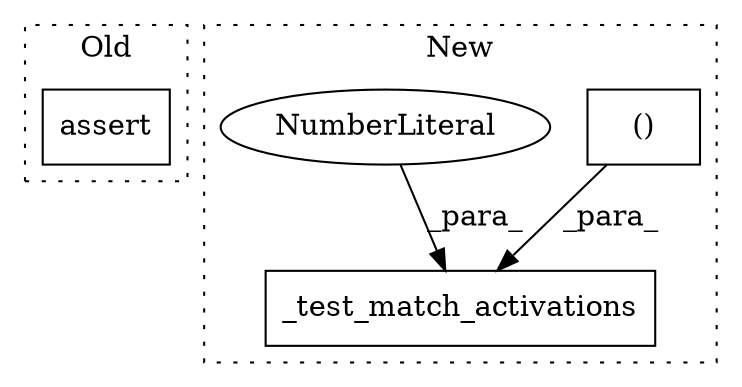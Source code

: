digraph G {
subgraph cluster0 {
1 [label="assert" a="32" s="47084,47129" l="29,1" shape="box"];
label = "Old";
style="dotted";
}
subgraph cluster1 {
2 [label="_test_match_activations" a="32" s="43758,43857" l="24,1" shape="box"];
3 [label="()" a="106" s="43799" l="37" shape="box"];
4 [label="NumberLiteral" a="34" s="43838" l="1" shape="ellipse"];
label = "New";
style="dotted";
}
3 -> 2 [label="_para_"];
4 -> 2 [label="_para_"];
}